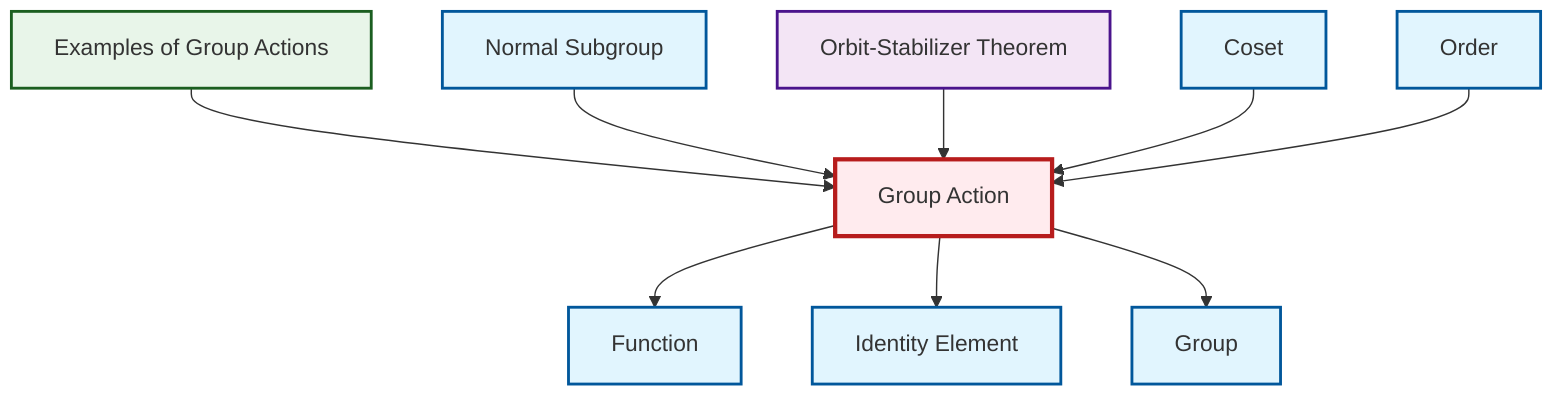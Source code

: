 graph TD
    classDef definition fill:#e1f5fe,stroke:#01579b,stroke-width:2px
    classDef theorem fill:#f3e5f5,stroke:#4a148c,stroke-width:2px
    classDef axiom fill:#fff3e0,stroke:#e65100,stroke-width:2px
    classDef example fill:#e8f5e9,stroke:#1b5e20,stroke-width:2px
    classDef current fill:#ffebee,stroke:#b71c1c,stroke-width:3px
    ex-group-action-examples["Examples of Group Actions"]:::example
    def-coset["Coset"]:::definition
    def-normal-subgroup["Normal Subgroup"]:::definition
    def-group["Group"]:::definition
    def-function["Function"]:::definition
    def-group-action["Group Action"]:::definition
    def-identity-element["Identity Element"]:::definition
    def-order["Order"]:::definition
    thm-orbit-stabilizer["Orbit-Stabilizer Theorem"]:::theorem
    ex-group-action-examples --> def-group-action
    def-group-action --> def-function
    def-group-action --> def-identity-element
    def-normal-subgroup --> def-group-action
    thm-orbit-stabilizer --> def-group-action
    def-group-action --> def-group
    def-coset --> def-group-action
    def-order --> def-group-action
    class def-group-action current